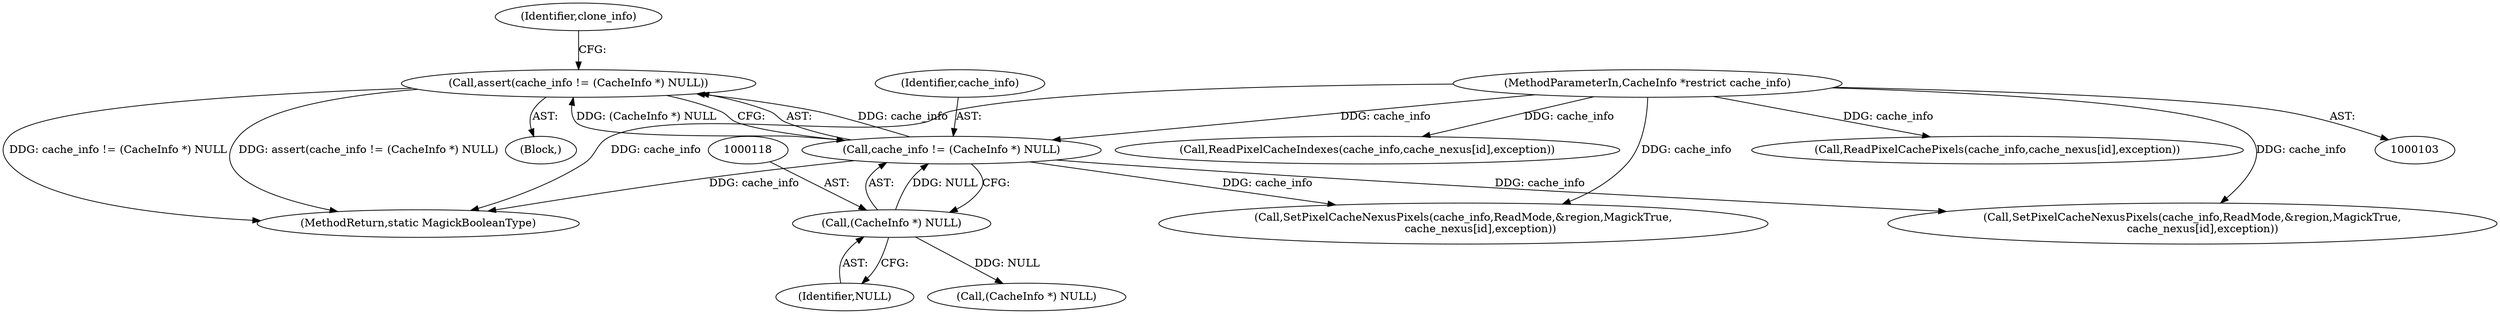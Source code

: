 digraph "0_ImageMagick_a54fe0e8600eaf3dc6fe717d3c0398001507f723@API" {
"1000114" [label="(Call,assert(cache_info != (CacheInfo *) NULL))"];
"1000115" [label="(Call,cache_info != (CacheInfo *) NULL)"];
"1000105" [label="(MethodParameterIn,CacheInfo *restrict cache_info)"];
"1000117" [label="(Call,(CacheInfo *) NULL)"];
"1000114" [label="(Call,assert(cache_info != (CacheInfo *) NULL))"];
"1000119" [label="(Identifier,NULL)"];
"1000115" [label="(Call,cache_info != (CacheInfo *) NULL)"];
"1000116" [label="(Identifier,cache_info)"];
"1000530" [label="(Call,SetPixelCacheNexusPixels(cache_info,ReadMode,&region,MagickTrue,\n          cache_nexus[id],exception))"];
"1000549" [label="(Call,ReadPixelCacheIndexes(cache_info,cache_nexus[id],exception))"];
"1000123" [label="(Call,(CacheInfo *) NULL)"];
"1000105" [label="(MethodParameterIn,CacheInfo *restrict cache_info)"];
"1000122" [label="(Identifier,clone_info)"];
"1000348" [label="(Call,SetPixelCacheNexusPixels(cache_info,ReadMode,&region,MagickTrue,\n      cache_nexus[id],exception))"];
"1000367" [label="(Call,ReadPixelCachePixels(cache_info,cache_nexus[id],exception))"];
"1000117" [label="(Call,(CacheInfo *) NULL)"];
"1000107" [label="(Block,)"];
"1000655" [label="(MethodReturn,static MagickBooleanType)"];
"1000114" -> "1000107"  [label="AST: "];
"1000114" -> "1000115"  [label="CFG: "];
"1000115" -> "1000114"  [label="AST: "];
"1000122" -> "1000114"  [label="CFG: "];
"1000114" -> "1000655"  [label="DDG: assert(cache_info != (CacheInfo *) NULL)"];
"1000114" -> "1000655"  [label="DDG: cache_info != (CacheInfo *) NULL"];
"1000115" -> "1000114"  [label="DDG: cache_info"];
"1000115" -> "1000114"  [label="DDG: (CacheInfo *) NULL"];
"1000115" -> "1000117"  [label="CFG: "];
"1000116" -> "1000115"  [label="AST: "];
"1000117" -> "1000115"  [label="AST: "];
"1000115" -> "1000655"  [label="DDG: cache_info"];
"1000105" -> "1000115"  [label="DDG: cache_info"];
"1000117" -> "1000115"  [label="DDG: NULL"];
"1000115" -> "1000348"  [label="DDG: cache_info"];
"1000115" -> "1000530"  [label="DDG: cache_info"];
"1000105" -> "1000103"  [label="AST: "];
"1000105" -> "1000655"  [label="DDG: cache_info"];
"1000105" -> "1000348"  [label="DDG: cache_info"];
"1000105" -> "1000367"  [label="DDG: cache_info"];
"1000105" -> "1000530"  [label="DDG: cache_info"];
"1000105" -> "1000549"  [label="DDG: cache_info"];
"1000117" -> "1000119"  [label="CFG: "];
"1000118" -> "1000117"  [label="AST: "];
"1000119" -> "1000117"  [label="AST: "];
"1000117" -> "1000123"  [label="DDG: NULL"];
}
